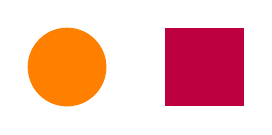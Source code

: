 \begin{tikzpicture}
  \fill[orange] (-0.75, 0) circle (0.5);
  \fill[purple] (0.5, -0.5) rectangle (1.5, 0.5);
\end{tikzpicture}

